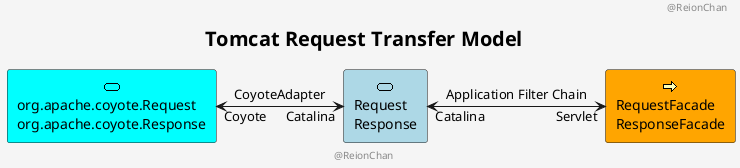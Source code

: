 @startuml

skinparam backgroundColor WhiteSmoke

header "@ReionChan"
footer "@ReionChan"

title "<font size=20>Tomcat Request Transfer Model"

rectangle "org.apache.coyote.Request\norg.apache.coyote.Response" as co <<$archimate/service>> #Cyan
rectangle "Request\nResponse" as ca <<$archimate/service>> #LightBlue
rectangle "RequestFacade\nResponseFacade" as se <<$archimate/business-process>> #Orange

co "Coyote" <-right-> "Catalina" ca : CoyoteAdapter
ca "Catalina" <-right-> "Servlet" se : Application Filter Chain

@enduml